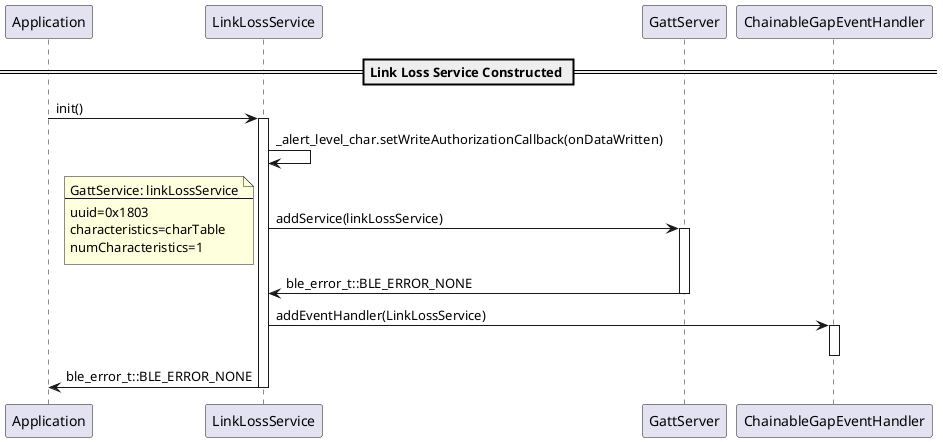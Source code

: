 @startuml

participant Application as APP
participant LinkLossService as LLS
participant GattServer as GS
participant ChainableGapEventHandler as CGEH

== Link Loss Service Constructed ==
APP -> LLS : init()
activate LLS

LLS -> LLS : _alert_level_char.setWriteAuthorizationCallback(onDataWritten)

LLS -> GS : addService(linkLossService)
note left
GattService: linkLossService
----
uuid=0x1803
characteristics=charTable
numCharacteristics=1
end note
activate GS
LLS <- GS : ble_error_t::BLE_ERROR_NONE
deactivate GS

LLS -> CGEH : addEventHandler(LinkLossService)
activate CGEH
deactivate CGEH
APP <- LLS : ble_error_t::BLE_ERROR_NONE
deactivate LLS

@enduml
